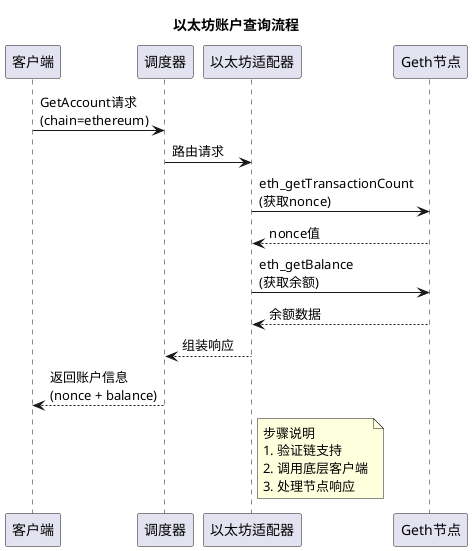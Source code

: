 @startuml
title 以太坊账户查询流程

participant 客户端 as Client
participant 调度器 as Dispatcher
participant 以太坊适配器 as EthAdaptor
participant Geth节点 as Geth

Client -> Dispatcher: GetAccount请求\n(chain=ethereum)
Dispatcher -> EthAdaptor: 路由请求
EthAdaptor -> Geth: eth_getTransactionCount\n(获取nonce)
Geth --> EthAdaptor: nonce值
EthAdaptor -> Geth: eth_getBalance\n(获取余额)
Geth --> EthAdaptor: 余额数据
EthAdaptor --> Dispatcher: 组装响应
Dispatcher --> Client: 返回账户信息\n(nonce + balance)

note right of EthAdaptor: 步骤说明\n1. 验证链支持\n2. 调用底层客户端\n3. 处理节点响应
@enduml